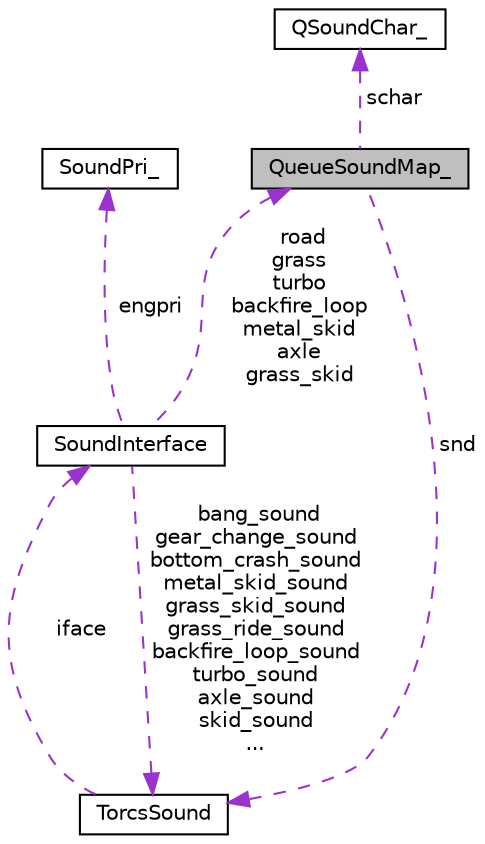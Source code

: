 digraph "QueueSoundMap_"
{
  edge [fontname="Helvetica",fontsize="10",labelfontname="Helvetica",labelfontsize="10"];
  node [fontname="Helvetica",fontsize="10",shape=record];
  Node1 [label="QueueSoundMap_",height=0.2,width=0.4,color="black", fillcolor="grey75", style="filled", fontcolor="black"];
  Node2 -> Node1 [dir="back",color="darkorchid3",fontsize="10",style="dashed",label=" schar" ,fontname="Helvetica"];
  Node2 [label="QSoundChar_",height=0.2,width=0.4,color="black", fillcolor="white", style="filled",URL="$struct_q_sound_char__.html"];
  Node3 -> Node1 [dir="back",color="darkorchid3",fontsize="10",style="dashed",label=" snd" ,fontname="Helvetica"];
  Node3 [label="TorcsSound",height=0.2,width=0.4,color="black", fillcolor="white", style="filled",URL="$class_torcs_sound.html",tooltip="A generic TORCS sound. "];
  Node4 -> Node3 [dir="back",color="darkorchid3",fontsize="10",style="dashed",label=" iface" ,fontname="Helvetica"];
  Node4 [label="SoundInterface",height=0.2,width=0.4,color="black", fillcolor="white", style="filled",URL="$class_sound_interface.html",tooltip="Sound interface. "];
  Node5 -> Node4 [dir="back",color="darkorchid3",fontsize="10",style="dashed",label=" engpri" ,fontname="Helvetica"];
  Node5 [label="SoundPri_",height=0.2,width=0.4,color="black", fillcolor="white", style="filled",URL="$struct_sound_pri__.html",tooltip="Sound priority, used to sort cars according to amplitude attenuation. "];
  Node3 -> Node4 [dir="back",color="darkorchid3",fontsize="10",style="dashed",label=" bang_sound\ngear_change_sound\nbottom_crash_sound\nmetal_skid_sound\ngrass_skid_sound\ngrass_ride_sound\nbackfire_loop_sound\nturbo_sound\naxle_sound\nskid_sound\n..." ,fontname="Helvetica"];
  Node1 -> Node4 [dir="back",color="darkorchid3",fontsize="10",style="dashed",label=" road\ngrass\nturbo\nbackfire_loop\nmetal_skid\naxle\ngrass_skid" ,fontname="Helvetica"];
}
